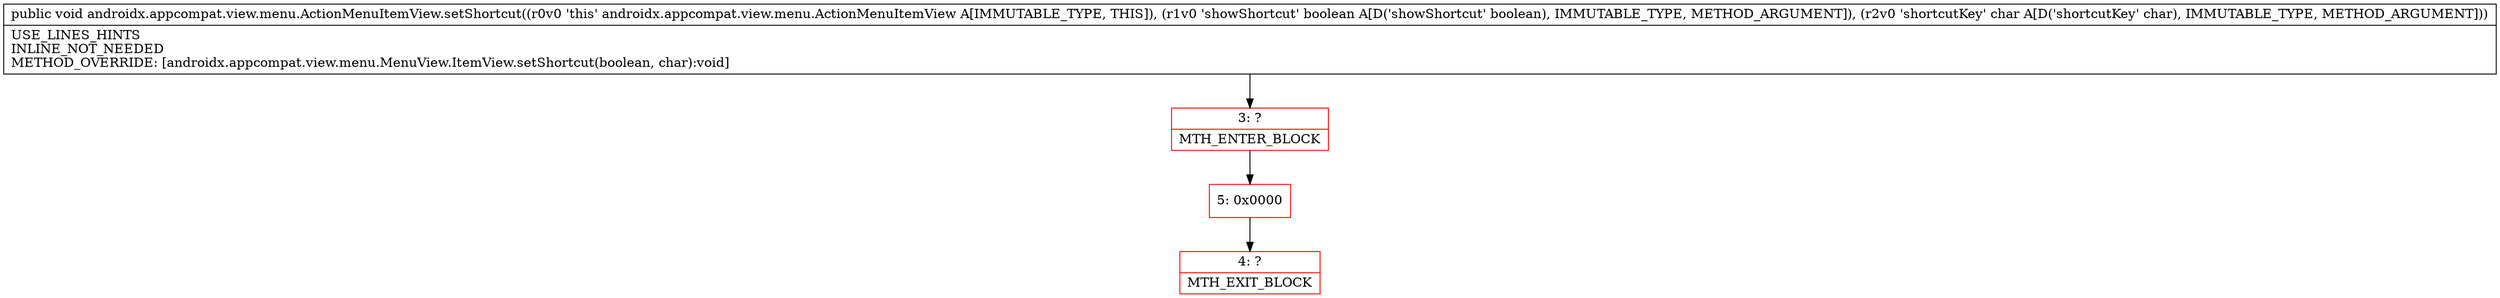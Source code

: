 digraph "CFG forandroidx.appcompat.view.menu.ActionMenuItemView.setShortcut(ZC)V" {
subgraph cluster_Region_1803380117 {
label = "R(0)";
node [shape=record,color=blue];
}
Node_3 [shape=record,color=red,label="{3\:\ ?|MTH_ENTER_BLOCK\l}"];
Node_5 [shape=record,color=red,label="{5\:\ 0x0000}"];
Node_4 [shape=record,color=red,label="{4\:\ ?|MTH_EXIT_BLOCK\l}"];
MethodNode[shape=record,label="{public void androidx.appcompat.view.menu.ActionMenuItemView.setShortcut((r0v0 'this' androidx.appcompat.view.menu.ActionMenuItemView A[IMMUTABLE_TYPE, THIS]), (r1v0 'showShortcut' boolean A[D('showShortcut' boolean), IMMUTABLE_TYPE, METHOD_ARGUMENT]), (r2v0 'shortcutKey' char A[D('shortcutKey' char), IMMUTABLE_TYPE, METHOD_ARGUMENT]))  | USE_LINES_HINTS\lINLINE_NOT_NEEDED\lMETHOD_OVERRIDE: [androidx.appcompat.view.menu.MenuView.ItemView.setShortcut(boolean, char):void]\l}"];
MethodNode -> Node_3;Node_3 -> Node_5;
Node_5 -> Node_4;
}

